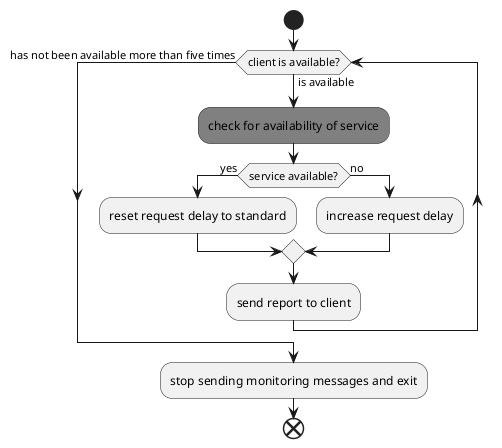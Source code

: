 @startuml server_mainloop

start

while (client is available?) is (is available)
	#Gray:check for availability of service;

	if (service available?) then (yes)
		:reset request delay to standard;
	else (no)
		:increase request delay;
	endif
	
	:send report to client;
endwhile (has not been available more than five times)
:stop sending monitoring messages and exit;

end

@enduml